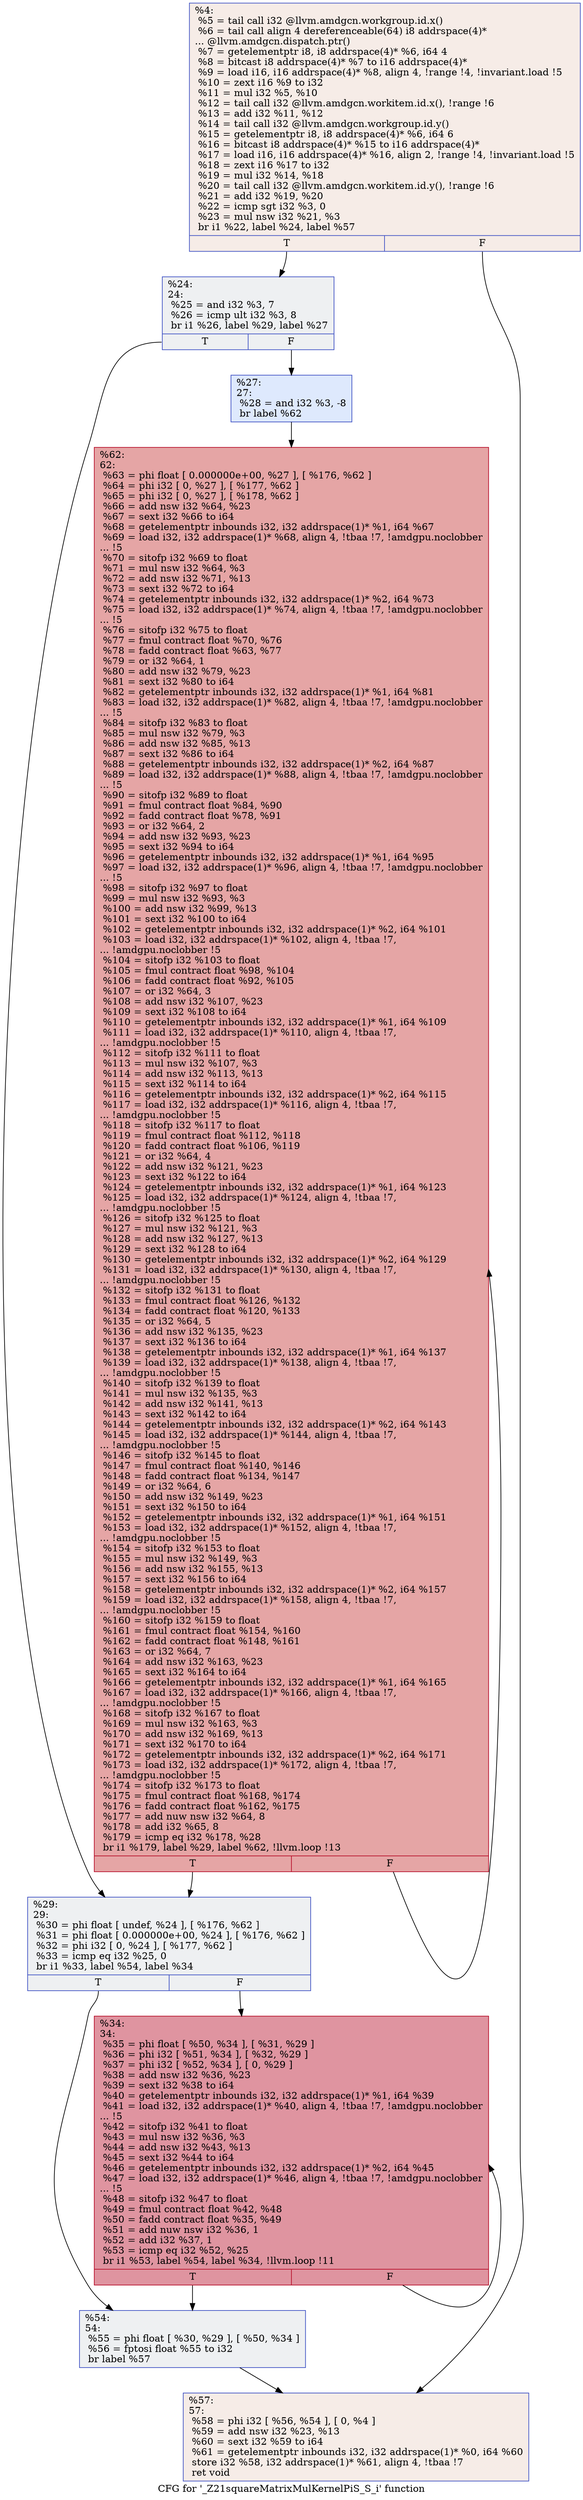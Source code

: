digraph "CFG for '_Z21squareMatrixMulKernelPiS_S_i' function" {
	label="CFG for '_Z21squareMatrixMulKernelPiS_S_i' function";

	Node0x4973d30 [shape=record,color="#3d50c3ff", style=filled, fillcolor="#ead5c970",label="{%4:\l  %5 = tail call i32 @llvm.amdgcn.workgroup.id.x()\l  %6 = tail call align 4 dereferenceable(64) i8 addrspace(4)*\l... @llvm.amdgcn.dispatch.ptr()\l  %7 = getelementptr i8, i8 addrspace(4)* %6, i64 4\l  %8 = bitcast i8 addrspace(4)* %7 to i16 addrspace(4)*\l  %9 = load i16, i16 addrspace(4)* %8, align 4, !range !4, !invariant.load !5\l  %10 = zext i16 %9 to i32\l  %11 = mul i32 %5, %10\l  %12 = tail call i32 @llvm.amdgcn.workitem.id.x(), !range !6\l  %13 = add i32 %11, %12\l  %14 = tail call i32 @llvm.amdgcn.workgroup.id.y()\l  %15 = getelementptr i8, i8 addrspace(4)* %6, i64 6\l  %16 = bitcast i8 addrspace(4)* %15 to i16 addrspace(4)*\l  %17 = load i16, i16 addrspace(4)* %16, align 2, !range !4, !invariant.load !5\l  %18 = zext i16 %17 to i32\l  %19 = mul i32 %14, %18\l  %20 = tail call i32 @llvm.amdgcn.workitem.id.y(), !range !6\l  %21 = add i32 %19, %20\l  %22 = icmp sgt i32 %3, 0\l  %23 = mul nsw i32 %21, %3\l  br i1 %22, label %24, label %57\l|{<s0>T|<s1>F}}"];
	Node0x4973d30:s0 -> Node0x4977760;
	Node0x4973d30:s1 -> Node0x49777f0;
	Node0x4977760 [shape=record,color="#3d50c3ff", style=filled, fillcolor="#d9dce170",label="{%24:\l24:                                               \l  %25 = and i32 %3, 7\l  %26 = icmp ult i32 %3, 8\l  br i1 %26, label %29, label %27\l|{<s0>T|<s1>F}}"];
	Node0x4977760:s0 -> Node0x4977ab0;
	Node0x4977760:s1 -> Node0x4977b00;
	Node0x4977b00 [shape=record,color="#3d50c3ff", style=filled, fillcolor="#b5cdfa70",label="{%27:\l27:                                               \l  %28 = and i32 %3, -8\l  br label %62\l}"];
	Node0x4977b00 -> Node0x4977d00;
	Node0x4977ab0 [shape=record,color="#3d50c3ff", style=filled, fillcolor="#d9dce170",label="{%29:\l29:                                               \l  %30 = phi float [ undef, %24 ], [ %176, %62 ]\l  %31 = phi float [ 0.000000e+00, %24 ], [ %176, %62 ]\l  %32 = phi i32 [ 0, %24 ], [ %177, %62 ]\l  %33 = icmp eq i32 %25, 0\l  br i1 %33, label %54, label %34\l|{<s0>T|<s1>F}}"];
	Node0x4977ab0:s0 -> Node0x4975f70;
	Node0x4977ab0:s1 -> Node0x4979130;
	Node0x4979130 [shape=record,color="#b70d28ff", style=filled, fillcolor="#b70d2870",label="{%34:\l34:                                               \l  %35 = phi float [ %50, %34 ], [ %31, %29 ]\l  %36 = phi i32 [ %51, %34 ], [ %32, %29 ]\l  %37 = phi i32 [ %52, %34 ], [ 0, %29 ]\l  %38 = add nsw i32 %36, %23\l  %39 = sext i32 %38 to i64\l  %40 = getelementptr inbounds i32, i32 addrspace(1)* %1, i64 %39\l  %41 = load i32, i32 addrspace(1)* %40, align 4, !tbaa !7, !amdgpu.noclobber\l... !5\l  %42 = sitofp i32 %41 to float\l  %43 = mul nsw i32 %36, %3\l  %44 = add nsw i32 %43, %13\l  %45 = sext i32 %44 to i64\l  %46 = getelementptr inbounds i32, i32 addrspace(1)* %2, i64 %45\l  %47 = load i32, i32 addrspace(1)* %46, align 4, !tbaa !7, !amdgpu.noclobber\l... !5\l  %48 = sitofp i32 %47 to float\l  %49 = fmul contract float %42, %48\l  %50 = fadd contract float %35, %49\l  %51 = add nuw nsw i32 %36, 1\l  %52 = add i32 %37, 1\l  %53 = icmp eq i32 %52, %25\l  br i1 %53, label %54, label %34, !llvm.loop !11\l|{<s0>T|<s1>F}}"];
	Node0x4979130:s0 -> Node0x4975f70;
	Node0x4979130:s1 -> Node0x4979130;
	Node0x4975f70 [shape=record,color="#3d50c3ff", style=filled, fillcolor="#d9dce170",label="{%54:\l54:                                               \l  %55 = phi float [ %30, %29 ], [ %50, %34 ]\l  %56 = fptosi float %55 to i32\l  br label %57\l}"];
	Node0x4975f70 -> Node0x49777f0;
	Node0x49777f0 [shape=record,color="#3d50c3ff", style=filled, fillcolor="#ead5c970",label="{%57:\l57:                                               \l  %58 = phi i32 [ %56, %54 ], [ 0, %4 ]\l  %59 = add nsw i32 %23, %13\l  %60 = sext i32 %59 to i64\l  %61 = getelementptr inbounds i32, i32 addrspace(1)* %0, i64 %60\l  store i32 %58, i32 addrspace(1)* %61, align 4, !tbaa !7\l  ret void\l}"];
	Node0x4977d00 [shape=record,color="#b70d28ff", style=filled, fillcolor="#c5333470",label="{%62:\l62:                                               \l  %63 = phi float [ 0.000000e+00, %27 ], [ %176, %62 ]\l  %64 = phi i32 [ 0, %27 ], [ %177, %62 ]\l  %65 = phi i32 [ 0, %27 ], [ %178, %62 ]\l  %66 = add nsw i32 %64, %23\l  %67 = sext i32 %66 to i64\l  %68 = getelementptr inbounds i32, i32 addrspace(1)* %1, i64 %67\l  %69 = load i32, i32 addrspace(1)* %68, align 4, !tbaa !7, !amdgpu.noclobber\l... !5\l  %70 = sitofp i32 %69 to float\l  %71 = mul nsw i32 %64, %3\l  %72 = add nsw i32 %71, %13\l  %73 = sext i32 %72 to i64\l  %74 = getelementptr inbounds i32, i32 addrspace(1)* %2, i64 %73\l  %75 = load i32, i32 addrspace(1)* %74, align 4, !tbaa !7, !amdgpu.noclobber\l... !5\l  %76 = sitofp i32 %75 to float\l  %77 = fmul contract float %70, %76\l  %78 = fadd contract float %63, %77\l  %79 = or i32 %64, 1\l  %80 = add nsw i32 %79, %23\l  %81 = sext i32 %80 to i64\l  %82 = getelementptr inbounds i32, i32 addrspace(1)* %1, i64 %81\l  %83 = load i32, i32 addrspace(1)* %82, align 4, !tbaa !7, !amdgpu.noclobber\l... !5\l  %84 = sitofp i32 %83 to float\l  %85 = mul nsw i32 %79, %3\l  %86 = add nsw i32 %85, %13\l  %87 = sext i32 %86 to i64\l  %88 = getelementptr inbounds i32, i32 addrspace(1)* %2, i64 %87\l  %89 = load i32, i32 addrspace(1)* %88, align 4, !tbaa !7, !amdgpu.noclobber\l... !5\l  %90 = sitofp i32 %89 to float\l  %91 = fmul contract float %84, %90\l  %92 = fadd contract float %78, %91\l  %93 = or i32 %64, 2\l  %94 = add nsw i32 %93, %23\l  %95 = sext i32 %94 to i64\l  %96 = getelementptr inbounds i32, i32 addrspace(1)* %1, i64 %95\l  %97 = load i32, i32 addrspace(1)* %96, align 4, !tbaa !7, !amdgpu.noclobber\l... !5\l  %98 = sitofp i32 %97 to float\l  %99 = mul nsw i32 %93, %3\l  %100 = add nsw i32 %99, %13\l  %101 = sext i32 %100 to i64\l  %102 = getelementptr inbounds i32, i32 addrspace(1)* %2, i64 %101\l  %103 = load i32, i32 addrspace(1)* %102, align 4, !tbaa !7,\l... !amdgpu.noclobber !5\l  %104 = sitofp i32 %103 to float\l  %105 = fmul contract float %98, %104\l  %106 = fadd contract float %92, %105\l  %107 = or i32 %64, 3\l  %108 = add nsw i32 %107, %23\l  %109 = sext i32 %108 to i64\l  %110 = getelementptr inbounds i32, i32 addrspace(1)* %1, i64 %109\l  %111 = load i32, i32 addrspace(1)* %110, align 4, !tbaa !7,\l... !amdgpu.noclobber !5\l  %112 = sitofp i32 %111 to float\l  %113 = mul nsw i32 %107, %3\l  %114 = add nsw i32 %113, %13\l  %115 = sext i32 %114 to i64\l  %116 = getelementptr inbounds i32, i32 addrspace(1)* %2, i64 %115\l  %117 = load i32, i32 addrspace(1)* %116, align 4, !tbaa !7,\l... !amdgpu.noclobber !5\l  %118 = sitofp i32 %117 to float\l  %119 = fmul contract float %112, %118\l  %120 = fadd contract float %106, %119\l  %121 = or i32 %64, 4\l  %122 = add nsw i32 %121, %23\l  %123 = sext i32 %122 to i64\l  %124 = getelementptr inbounds i32, i32 addrspace(1)* %1, i64 %123\l  %125 = load i32, i32 addrspace(1)* %124, align 4, !tbaa !7,\l... !amdgpu.noclobber !5\l  %126 = sitofp i32 %125 to float\l  %127 = mul nsw i32 %121, %3\l  %128 = add nsw i32 %127, %13\l  %129 = sext i32 %128 to i64\l  %130 = getelementptr inbounds i32, i32 addrspace(1)* %2, i64 %129\l  %131 = load i32, i32 addrspace(1)* %130, align 4, !tbaa !7,\l... !amdgpu.noclobber !5\l  %132 = sitofp i32 %131 to float\l  %133 = fmul contract float %126, %132\l  %134 = fadd contract float %120, %133\l  %135 = or i32 %64, 5\l  %136 = add nsw i32 %135, %23\l  %137 = sext i32 %136 to i64\l  %138 = getelementptr inbounds i32, i32 addrspace(1)* %1, i64 %137\l  %139 = load i32, i32 addrspace(1)* %138, align 4, !tbaa !7,\l... !amdgpu.noclobber !5\l  %140 = sitofp i32 %139 to float\l  %141 = mul nsw i32 %135, %3\l  %142 = add nsw i32 %141, %13\l  %143 = sext i32 %142 to i64\l  %144 = getelementptr inbounds i32, i32 addrspace(1)* %2, i64 %143\l  %145 = load i32, i32 addrspace(1)* %144, align 4, !tbaa !7,\l... !amdgpu.noclobber !5\l  %146 = sitofp i32 %145 to float\l  %147 = fmul contract float %140, %146\l  %148 = fadd contract float %134, %147\l  %149 = or i32 %64, 6\l  %150 = add nsw i32 %149, %23\l  %151 = sext i32 %150 to i64\l  %152 = getelementptr inbounds i32, i32 addrspace(1)* %1, i64 %151\l  %153 = load i32, i32 addrspace(1)* %152, align 4, !tbaa !7,\l... !amdgpu.noclobber !5\l  %154 = sitofp i32 %153 to float\l  %155 = mul nsw i32 %149, %3\l  %156 = add nsw i32 %155, %13\l  %157 = sext i32 %156 to i64\l  %158 = getelementptr inbounds i32, i32 addrspace(1)* %2, i64 %157\l  %159 = load i32, i32 addrspace(1)* %158, align 4, !tbaa !7,\l... !amdgpu.noclobber !5\l  %160 = sitofp i32 %159 to float\l  %161 = fmul contract float %154, %160\l  %162 = fadd contract float %148, %161\l  %163 = or i32 %64, 7\l  %164 = add nsw i32 %163, %23\l  %165 = sext i32 %164 to i64\l  %166 = getelementptr inbounds i32, i32 addrspace(1)* %1, i64 %165\l  %167 = load i32, i32 addrspace(1)* %166, align 4, !tbaa !7,\l... !amdgpu.noclobber !5\l  %168 = sitofp i32 %167 to float\l  %169 = mul nsw i32 %163, %3\l  %170 = add nsw i32 %169, %13\l  %171 = sext i32 %170 to i64\l  %172 = getelementptr inbounds i32, i32 addrspace(1)* %2, i64 %171\l  %173 = load i32, i32 addrspace(1)* %172, align 4, !tbaa !7,\l... !amdgpu.noclobber !5\l  %174 = sitofp i32 %173 to float\l  %175 = fmul contract float %168, %174\l  %176 = fadd contract float %162, %175\l  %177 = add nuw nsw i32 %64, 8\l  %178 = add i32 %65, 8\l  %179 = icmp eq i32 %178, %28\l  br i1 %179, label %29, label %62, !llvm.loop !13\l|{<s0>T|<s1>F}}"];
	Node0x4977d00:s0 -> Node0x4977ab0;
	Node0x4977d00:s1 -> Node0x4977d00;
}
